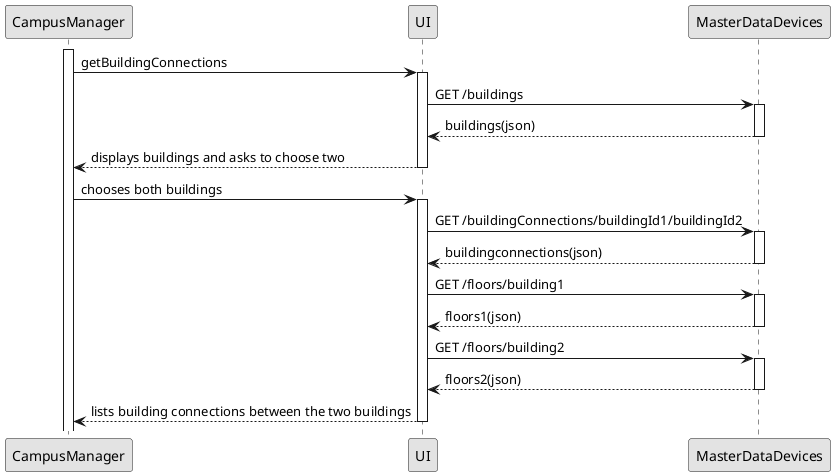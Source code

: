 @startuml
'http://plantuml.com/skinparam.html
skinparam monochrome true
skinparam packageStyle rect
skinparam shadowing false

participant CampusManager as CP
participant UI as UI
participant MasterDataDevices as MDD

activate CP
 CP -> UI: getBuildingConnections
  activate UI
   UI -> MDD: GET /buildings
   activate MDD
    MDD --> UI: buildings(json)
   deactivate MDD
   UI --> CP: displays buildings and asks to choose two
  deactivate UI
 CP -> UI: chooses both buildings
  activate UI
   UI -> MDD: GET /buildingConnections/buildingId1/buildingId2
   activate MDD
    MDD --> UI: buildingconnections(json)
   deactivate MDD
   UI -> MDD: GET /floors/building1
   activate MDD
    MDD --> UI: floors1(json)
   deactivate MDD
   UI -> MDD: GET /floors/building2
   activate MDD
    MDD --> UI: floors2(json)
   deactivate MDD
   UI --> CP: lists building connections between the two buildings
   deactivate UI
@enduml